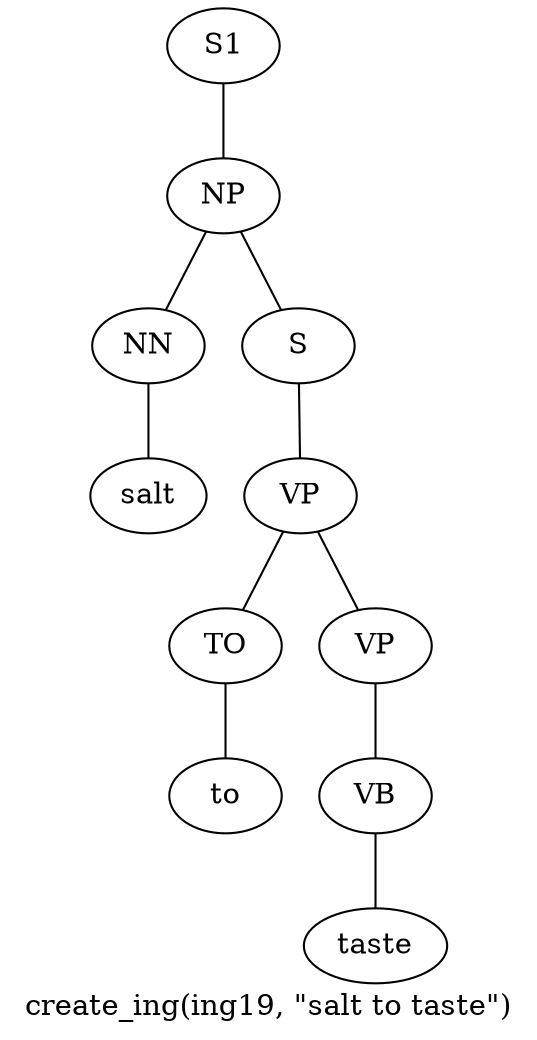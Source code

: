 graph SyntaxGraph {
	label = "create_ing(ing19, \"salt to taste\")";
	Node0 [label="S1"];
	Node1 [label="NP"];
	Node2 [label="NN"];
	Node3 [label="salt"];
	Node4 [label="S"];
	Node5 [label="VP"];
	Node6 [label="TO"];
	Node7 [label="to"];
	Node8 [label="VP"];
	Node9 [label="VB"];
	Node10 [label="taste"];

	Node0 -- Node1;
	Node1 -- Node2;
	Node1 -- Node4;
	Node2 -- Node3;
	Node4 -- Node5;
	Node5 -- Node6;
	Node5 -- Node8;
	Node6 -- Node7;
	Node8 -- Node9;
	Node9 -- Node10;
}